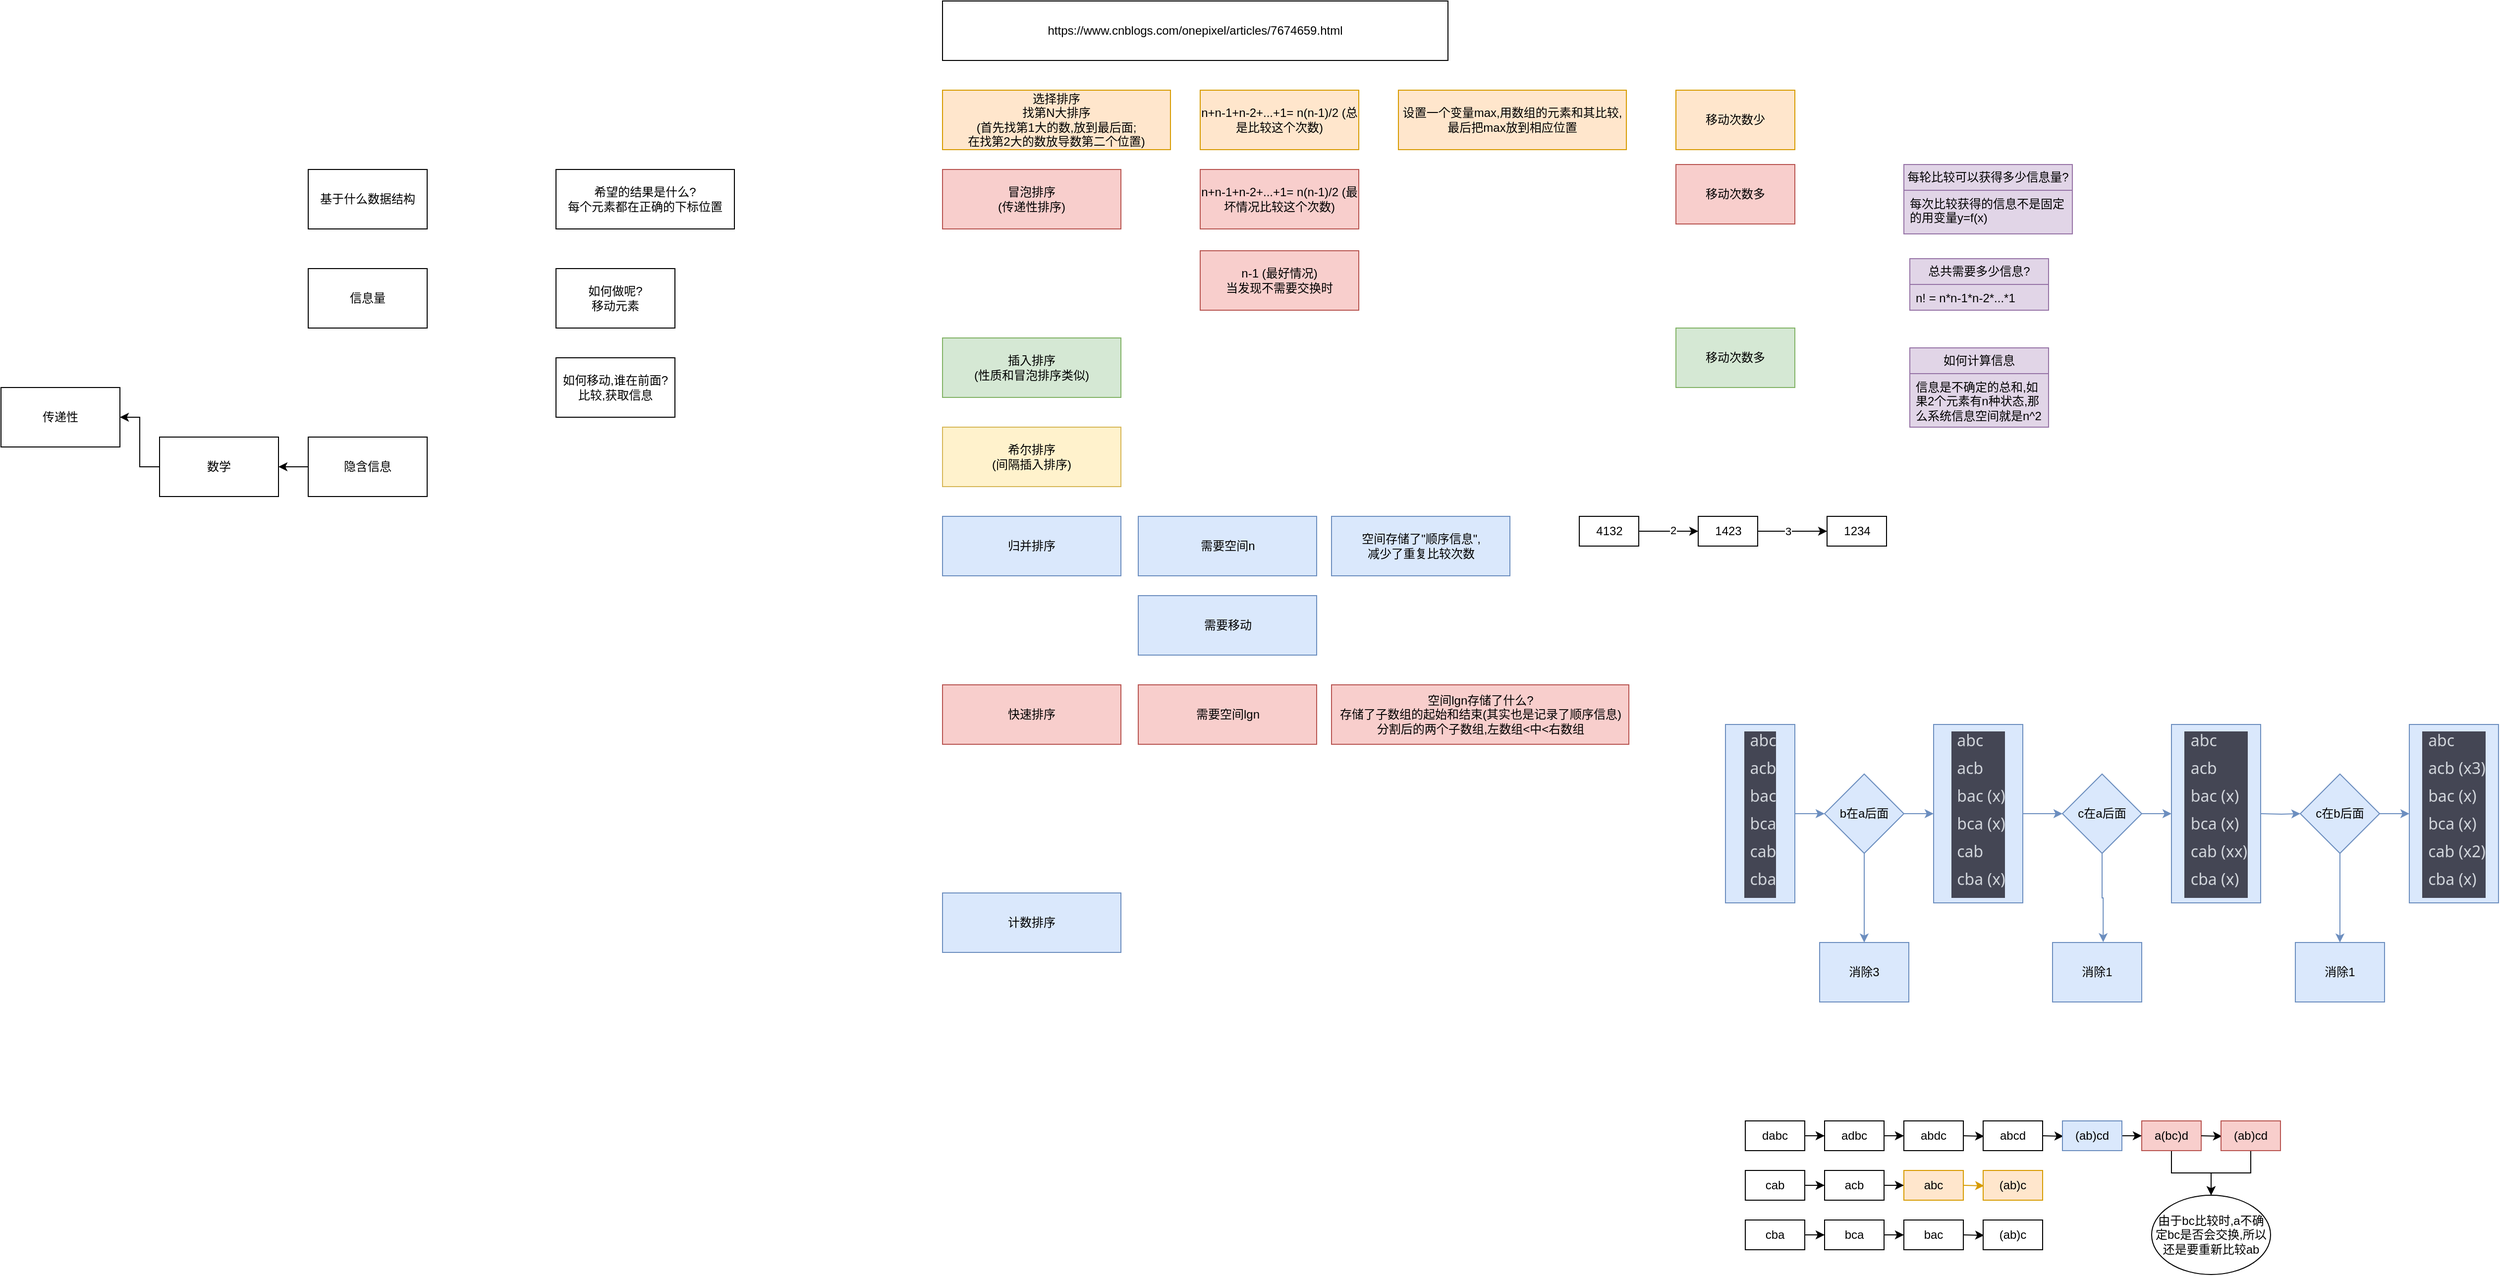 <mxfile version="22.0.4" type="github">
  <diagram name="排序" id="qwAmbdf05ej69Gk2fs9i">
    <mxGraphModel dx="2048" dy="638" grid="1" gridSize="10" guides="1" tooltips="1" connect="1" arrows="1" fold="1" page="1" pageScale="1" pageWidth="827" pageHeight="1169" math="0" shadow="0">
      <root>
        <mxCell id="0" />
        <mxCell id="1" parent="0" />
        <mxCell id="d31ktwEh4UAG3ibFD3rj-1" value="基于什么数据结构" style="rounded=0;whiteSpace=wrap;html=1;" parent="1" vertex="1">
          <mxGeometry x="160" y="190" width="120" height="60" as="geometry" />
        </mxCell>
        <mxCell id="d31ktwEh4UAG3ibFD3rj-2" value="信息量" style="rounded=0;whiteSpace=wrap;html=1;" parent="1" vertex="1">
          <mxGeometry x="160" y="290" width="120" height="60" as="geometry" />
        </mxCell>
        <mxCell id="d31ktwEh4UAG3ibFD3rj-4" value="希望的结果是什么?&lt;br&gt;每个元素都在正确的下标位置" style="rounded=0;whiteSpace=wrap;html=1;" parent="1" vertex="1">
          <mxGeometry x="410" y="190" width="180" height="60" as="geometry" />
        </mxCell>
        <mxCell id="d31ktwEh4UAG3ibFD3rj-5" value="如何做呢?&lt;br&gt;移动元素" style="rounded=0;whiteSpace=wrap;html=1;" parent="1" vertex="1">
          <mxGeometry x="410" y="290" width="120" height="60" as="geometry" />
        </mxCell>
        <mxCell id="d31ktwEh4UAG3ibFD3rj-6" value="如何移动,谁在前面?&lt;br&gt;比较,获取信息" style="rounded=0;whiteSpace=wrap;html=1;" parent="1" vertex="1">
          <mxGeometry x="410" y="380" width="120" height="60" as="geometry" />
        </mxCell>
        <mxCell id="d31ktwEh4UAG3ibFD3rj-12" value="" style="edgeStyle=orthogonalEdgeStyle;rounded=0;orthogonalLoop=1;jettySize=auto;html=1;" parent="1" source="d31ktwEh4UAG3ibFD3rj-7" target="d31ktwEh4UAG3ibFD3rj-8" edge="1">
          <mxGeometry relative="1" as="geometry" />
        </mxCell>
        <mxCell id="d31ktwEh4UAG3ibFD3rj-7" value="隐含信息" style="rounded=0;whiteSpace=wrap;html=1;" parent="1" vertex="1">
          <mxGeometry x="160" y="460" width="120" height="60" as="geometry" />
        </mxCell>
        <mxCell id="d31ktwEh4UAG3ibFD3rj-13" style="edgeStyle=orthogonalEdgeStyle;rounded=0;orthogonalLoop=1;jettySize=auto;html=1;entryX=1;entryY=0.5;entryDx=0;entryDy=0;" parent="1" source="d31ktwEh4UAG3ibFD3rj-8" target="d31ktwEh4UAG3ibFD3rj-9" edge="1">
          <mxGeometry relative="1" as="geometry" />
        </mxCell>
        <mxCell id="d31ktwEh4UAG3ibFD3rj-8" value="数学" style="rounded=0;whiteSpace=wrap;html=1;" parent="1" vertex="1">
          <mxGeometry x="10" y="460" width="120" height="60" as="geometry" />
        </mxCell>
        <mxCell id="d31ktwEh4UAG3ibFD3rj-9" value="传递性" style="rounded=0;whiteSpace=wrap;html=1;" parent="1" vertex="1">
          <mxGeometry x="-150" y="410" width="120" height="60" as="geometry" />
        </mxCell>
        <mxCell id="d31ktwEh4UAG3ibFD3rj-11" value="冒泡排序&lt;br&gt;(传递性排序)" style="rounded=0;whiteSpace=wrap;html=1;fillColor=#f8cecc;strokeColor=#b85450;" parent="1" vertex="1">
          <mxGeometry x="800" y="190" width="180" height="60" as="geometry" />
        </mxCell>
        <mxCell id="d31ktwEh4UAG3ibFD3rj-14" value="选择排序&lt;br&gt;找第N大排序&lt;br&gt;(首先找第1大的数,放到最后面;&lt;br&gt;在找第2大的数放导数第二个位置)" style="rounded=0;whiteSpace=wrap;html=1;fillColor=#ffe6cc;strokeColor=#d79b00;" parent="1" vertex="1">
          <mxGeometry x="800" y="110" width="230" height="60" as="geometry" />
        </mxCell>
        <mxCell id="d31ktwEh4UAG3ibFD3rj-15" value="n+n-1+n-2+...+1= n(n-1)/2 (总是比较这个次数)" style="rounded=0;whiteSpace=wrap;html=1;fillColor=#ffe6cc;strokeColor=#d79b00;" parent="1" vertex="1">
          <mxGeometry x="1060" y="110" width="160" height="60" as="geometry" />
        </mxCell>
        <mxCell id="d31ktwEh4UAG3ibFD3rj-16" value="设置一个变量max,用数组的元素和其比较,最后把max放到相应位置" style="rounded=0;whiteSpace=wrap;html=1;fillColor=#ffe6cc;strokeColor=#d79b00;" parent="1" vertex="1">
          <mxGeometry x="1260" y="110" width="230" height="60" as="geometry" />
        </mxCell>
        <mxCell id="d31ktwEh4UAG3ibFD3rj-17" value="n+n-1+n-2+...+1= n(n-1)/2 (最坏情况比较这个次数)" style="rounded=0;whiteSpace=wrap;html=1;fillColor=#f8cecc;strokeColor=#b85450;" parent="1" vertex="1">
          <mxGeometry x="1060" y="190" width="160" height="60" as="geometry" />
        </mxCell>
        <mxCell id="d31ktwEh4UAG3ibFD3rj-21" value="每轮比较可以获得多少信息量?" style="swimlane;fontStyle=0;childLayout=stackLayout;horizontal=1;startSize=26;fillColor=#e1d5e7;horizontalStack=0;resizeParent=1;resizeParentMax=0;resizeLast=0;collapsible=1;marginBottom=0;whiteSpace=wrap;html=1;strokeColor=#9673a6;" parent="1" vertex="1">
          <mxGeometry x="1770" y="185" width="170" height="70" as="geometry" />
        </mxCell>
        <mxCell id="d31ktwEh4UAG3ibFD3rj-22" value="每次比较获得的信息不是固定的用变量y=f(x)" style="text;strokeColor=#9673a6;fillColor=#e1d5e7;align=left;verticalAlign=top;spacingLeft=4;spacingRight=4;overflow=hidden;rotatable=0;points=[[0,0.5],[1,0.5]];portConstraint=eastwest;whiteSpace=wrap;html=1;" parent="d31ktwEh4UAG3ibFD3rj-21" vertex="1">
          <mxGeometry y="26" width="170" height="44" as="geometry" />
        </mxCell>
        <mxCell id="d31ktwEh4UAG3ibFD3rj-25" value="总共需要多少信息?" style="swimlane;fontStyle=0;childLayout=stackLayout;horizontal=1;startSize=26;fillColor=#e1d5e7;horizontalStack=0;resizeParent=1;resizeParentMax=0;resizeLast=0;collapsible=1;marginBottom=0;whiteSpace=wrap;html=1;strokeColor=#9673a6;" parent="1" vertex="1">
          <mxGeometry x="1776" y="280" width="140" height="52" as="geometry" />
        </mxCell>
        <mxCell id="d31ktwEh4UAG3ibFD3rj-26" value="n! = n*n-1*n-2*...*1" style="text;strokeColor=#9673a6;fillColor=#e1d5e7;align=left;verticalAlign=top;spacingLeft=4;spacingRight=4;overflow=hidden;rotatable=0;points=[[0,0.5],[1,0.5]];portConstraint=eastwest;whiteSpace=wrap;html=1;" parent="d31ktwEh4UAG3ibFD3rj-25" vertex="1">
          <mxGeometry y="26" width="140" height="26" as="geometry" />
        </mxCell>
        <mxCell id="d31ktwEh4UAG3ibFD3rj-27" value="如何计算信息" style="swimlane;fontStyle=0;childLayout=stackLayout;horizontal=1;startSize=26;fillColor=#e1d5e7;horizontalStack=0;resizeParent=1;resizeParentMax=0;resizeLast=0;collapsible=1;marginBottom=0;whiteSpace=wrap;html=1;strokeColor=#9673a6;" parent="1" vertex="1">
          <mxGeometry x="1776" y="370" width="140" height="80" as="geometry" />
        </mxCell>
        <mxCell id="d31ktwEh4UAG3ibFD3rj-28" value="信息是不确定的总和,如果2个元素有n种状态,那么系统信息空间就是n^2" style="text;strokeColor=#9673a6;fillColor=#e1d5e7;align=left;verticalAlign=top;spacingLeft=4;spacingRight=4;overflow=hidden;rotatable=0;points=[[0,0.5],[1,0.5]];portConstraint=eastwest;whiteSpace=wrap;html=1;" parent="d31ktwEh4UAG3ibFD3rj-27" vertex="1">
          <mxGeometry y="26" width="140" height="54" as="geometry" />
        </mxCell>
        <mxCell id="d31ktwEh4UAG3ibFD3rj-32" style="edgeStyle=orthogonalEdgeStyle;rounded=0;orthogonalLoop=1;jettySize=auto;html=1;entryX=0;entryY=0.5;entryDx=0;entryDy=0;fillColor=#dae8fc;strokeColor=#6c8ebf;" parent="1" source="d31ktwEh4UAG3ibFD3rj-29" target="d31ktwEh4UAG3ibFD3rj-31" edge="1">
          <mxGeometry relative="1" as="geometry" />
        </mxCell>
        <mxCell id="d31ktwEh4UAG3ibFD3rj-29" value="&lt;ol style=&quot;border: 0px solid rgb(217, 217, 227); box-sizing: border-box; --tw-border-spacing-x: 0; --tw-border-spacing-y: 0; --tw-translate-x: 0; --tw-translate-y: 0; --tw-rotate: 0; --tw-skew-x: 0; --tw-skew-y: 0; --tw-scale-x: 1; --tw-scale-y: 1; --tw-pan-x: ; --tw-pan-y: ; --tw-pinch-zoom: ; --tw-scroll-snap-strictness: proximity; --tw-gradient-from-position: ; --tw-gradient-via-position: ; --tw-gradient-to-position: ; --tw-ordinal: ; --tw-slashed-zero: ; --tw-numeric-figure: ; --tw-numeric-spacing: ; --tw-numeric-fraction: ; --tw-ring-inset: ; --tw-ring-offset-width: 0px; --tw-ring-offset-color: #fff; --tw-ring-color: rgba(69,89,164,.5); --tw-ring-offset-shadow: 0 0 transparent; --tw-ring-shadow: 0 0 transparent; --tw-shadow: 0 0 transparent; --tw-shadow-colored: 0 0 transparent; --tw-blur: ; --tw-brightness: ; --tw-contrast: ; --tw-grayscale: ; --tw-hue-rotate: ; --tw-invert: ; --tw-saturate: ; --tw-sepia: ; --tw-drop-shadow: ; --tw-backdrop-blur: ; --tw-backdrop-brightness: ; --tw-backdrop-contrast: ; --tw-backdrop-grayscale: ; --tw-backdrop-hue-rotate: ; --tw-backdrop-invert: ; --tw-backdrop-opacity: ; --tw-backdrop-saturate: ; --tw-backdrop-sepia: ; list-style: none; margin: 1.25em 0px; padding: 0px; counter-reset: list-number 0; display: flex; flex-direction: column; color: rgb(209, 213, 219); font-family: Söhne, ui-sans-serif, system-ui, -apple-system, &amp;quot;Segoe UI&amp;quot;, Roboto, Ubuntu, Cantarell, &amp;quot;Noto Sans&amp;quot;, sans-serif, &amp;quot;Helvetica Neue&amp;quot;, Arial, &amp;quot;Apple Color Emoji&amp;quot;, &amp;quot;Segoe UI Emoji&amp;quot;, &amp;quot;Segoe UI Symbol&amp;quot;, &amp;quot;Noto Color Emoji&amp;quot;; font-size: 16px; text-align: start; background-color: rgb(68, 70, 84);&quot;&gt;&lt;li style=&quot;border: 0px solid rgb(217, 217, 227); box-sizing: border-box; --tw-border-spacing-x: 0; --tw-border-spacing-y: 0; --tw-translate-x: 0; --tw-translate-y: 0; --tw-rotate: 0; --tw-skew-x: 0; --tw-skew-y: 0; --tw-scale-x: 1; --tw-scale-y: 1; --tw-pan-x: ; --tw-pan-y: ; --tw-pinch-zoom: ; --tw-scroll-snap-strictness: proximity; --tw-gradient-from-position: ; --tw-gradient-via-position: ; --tw-gradient-to-position: ; --tw-ordinal: ; --tw-slashed-zero: ; --tw-numeric-figure: ; --tw-numeric-spacing: ; --tw-numeric-fraction: ; --tw-ring-inset: ; --tw-ring-offset-width: 0px; --tw-ring-offset-color: #fff; --tw-ring-color: rgba(69,89,164,.5); --tw-ring-offset-shadow: 0 0 transparent; --tw-ring-shadow: 0 0 transparent; --tw-shadow: 0 0 transparent; --tw-shadow-colored: 0 0 transparent; --tw-blur: ; --tw-brightness: ; --tw-contrast: ; --tw-grayscale: ; --tw-hue-rotate: ; --tw-invert: ; --tw-saturate: ; --tw-sepia: ; --tw-drop-shadow: ; --tw-backdrop-blur: ; --tw-backdrop-brightness: ; --tw-backdrop-contrast: ; --tw-backdrop-grayscale: ; --tw-backdrop-hue-rotate: ; --tw-backdrop-invert: ; --tw-backdrop-opacity: ; --tw-backdrop-saturate: ; --tw-backdrop-sepia: ; margin-bottom: 0px; margin-top: 0px; padding-left: 0.375em; counter-increment: list-number 1; display: block; min-height: 28px;&quot;&gt;abc&lt;/li&gt;&lt;li style=&quot;border: 0px solid rgb(217, 217, 227); box-sizing: border-box; --tw-border-spacing-x: 0; --tw-border-spacing-y: 0; --tw-translate-x: 0; --tw-translate-y: 0; --tw-rotate: 0; --tw-skew-x: 0; --tw-skew-y: 0; --tw-scale-x: 1; --tw-scale-y: 1; --tw-pan-x: ; --tw-pan-y: ; --tw-pinch-zoom: ; --tw-scroll-snap-strictness: proximity; --tw-gradient-from-position: ; --tw-gradient-via-position: ; --tw-gradient-to-position: ; --tw-ordinal: ; --tw-slashed-zero: ; --tw-numeric-figure: ; --tw-numeric-spacing: ; --tw-numeric-fraction: ; --tw-ring-inset: ; --tw-ring-offset-width: 0px; --tw-ring-offset-color: #fff; --tw-ring-color: rgba(69,89,164,.5); --tw-ring-offset-shadow: 0 0 transparent; --tw-ring-shadow: 0 0 transparent; --tw-shadow: 0 0 transparent; --tw-shadow-colored: 0 0 transparent; --tw-blur: ; --tw-brightness: ; --tw-contrast: ; --tw-grayscale: ; --tw-hue-rotate: ; --tw-invert: ; --tw-saturate: ; --tw-sepia: ; --tw-drop-shadow: ; --tw-backdrop-blur: ; --tw-backdrop-brightness: ; --tw-backdrop-contrast: ; --tw-backdrop-grayscale: ; --tw-backdrop-hue-rotate: ; --tw-backdrop-invert: ; --tw-backdrop-opacity: ; --tw-backdrop-saturate: ; --tw-backdrop-sepia: ; margin-bottom: 0px; margin-top: 0px; padding-left: 0.375em; counter-increment: list-number 1; display: block; min-height: 28px;&quot;&gt;acb&lt;/li&gt;&lt;li style=&quot;border: 0px solid rgb(217, 217, 227); box-sizing: border-box; --tw-border-spacing-x: 0; --tw-border-spacing-y: 0; --tw-translate-x: 0; --tw-translate-y: 0; --tw-rotate: 0; --tw-skew-x: 0; --tw-skew-y: 0; --tw-scale-x: 1; --tw-scale-y: 1; --tw-pan-x: ; --tw-pan-y: ; --tw-pinch-zoom: ; --tw-scroll-snap-strictness: proximity; --tw-gradient-from-position: ; --tw-gradient-via-position: ; --tw-gradient-to-position: ; --tw-ordinal: ; --tw-slashed-zero: ; --tw-numeric-figure: ; --tw-numeric-spacing: ; --tw-numeric-fraction: ; --tw-ring-inset: ; --tw-ring-offset-width: 0px; --tw-ring-offset-color: #fff; --tw-ring-color: rgba(69,89,164,.5); --tw-ring-offset-shadow: 0 0 transparent; --tw-ring-shadow: 0 0 transparent; --tw-shadow: 0 0 transparent; --tw-shadow-colored: 0 0 transparent; --tw-blur: ; --tw-brightness: ; --tw-contrast: ; --tw-grayscale: ; --tw-hue-rotate: ; --tw-invert: ; --tw-saturate: ; --tw-sepia: ; --tw-drop-shadow: ; --tw-backdrop-blur: ; --tw-backdrop-brightness: ; --tw-backdrop-contrast: ; --tw-backdrop-grayscale: ; --tw-backdrop-hue-rotate: ; --tw-backdrop-invert: ; --tw-backdrop-opacity: ; --tw-backdrop-saturate: ; --tw-backdrop-sepia: ; margin-bottom: 0px; margin-top: 0px; padding-left: 0.375em; counter-increment: list-number 1; display: block; min-height: 28px;&quot;&gt;bac&lt;/li&gt;&lt;li style=&quot;border: 0px solid rgb(217, 217, 227); box-sizing: border-box; --tw-border-spacing-x: 0; --tw-border-spacing-y: 0; --tw-translate-x: 0; --tw-translate-y: 0; --tw-rotate: 0; --tw-skew-x: 0; --tw-skew-y: 0; --tw-scale-x: 1; --tw-scale-y: 1; --tw-pan-x: ; --tw-pan-y: ; --tw-pinch-zoom: ; --tw-scroll-snap-strictness: proximity; --tw-gradient-from-position: ; --tw-gradient-via-position: ; --tw-gradient-to-position: ; --tw-ordinal: ; --tw-slashed-zero: ; --tw-numeric-figure: ; --tw-numeric-spacing: ; --tw-numeric-fraction: ; --tw-ring-inset: ; --tw-ring-offset-width: 0px; --tw-ring-offset-color: #fff; --tw-ring-color: rgba(69,89,164,.5); --tw-ring-offset-shadow: 0 0 transparent; --tw-ring-shadow: 0 0 transparent; --tw-shadow: 0 0 transparent; --tw-shadow-colored: 0 0 transparent; --tw-blur: ; --tw-brightness: ; --tw-contrast: ; --tw-grayscale: ; --tw-hue-rotate: ; --tw-invert: ; --tw-saturate: ; --tw-sepia: ; --tw-drop-shadow: ; --tw-backdrop-blur: ; --tw-backdrop-brightness: ; --tw-backdrop-contrast: ; --tw-backdrop-grayscale: ; --tw-backdrop-hue-rotate: ; --tw-backdrop-invert: ; --tw-backdrop-opacity: ; --tw-backdrop-saturate: ; --tw-backdrop-sepia: ; margin-bottom: 0px; margin-top: 0px; padding-left: 0.375em; counter-increment: list-number 1; display: block; min-height: 28px;&quot;&gt;bca&lt;/li&gt;&lt;li style=&quot;border: 0px solid rgb(217, 217, 227); box-sizing: border-box; --tw-border-spacing-x: 0; --tw-border-spacing-y: 0; --tw-translate-x: 0; --tw-translate-y: 0; --tw-rotate: 0; --tw-skew-x: 0; --tw-skew-y: 0; --tw-scale-x: 1; --tw-scale-y: 1; --tw-pan-x: ; --tw-pan-y: ; --tw-pinch-zoom: ; --tw-scroll-snap-strictness: proximity; --tw-gradient-from-position: ; --tw-gradient-via-position: ; --tw-gradient-to-position: ; --tw-ordinal: ; --tw-slashed-zero: ; --tw-numeric-figure: ; --tw-numeric-spacing: ; --tw-numeric-fraction: ; --tw-ring-inset: ; --tw-ring-offset-width: 0px; --tw-ring-offset-color: #fff; --tw-ring-color: rgba(69,89,164,.5); --tw-ring-offset-shadow: 0 0 transparent; --tw-ring-shadow: 0 0 transparent; --tw-shadow: 0 0 transparent; --tw-shadow-colored: 0 0 transparent; --tw-blur: ; --tw-brightness: ; --tw-contrast: ; --tw-grayscale: ; --tw-hue-rotate: ; --tw-invert: ; --tw-saturate: ; --tw-sepia: ; --tw-drop-shadow: ; --tw-backdrop-blur: ; --tw-backdrop-brightness: ; --tw-backdrop-contrast: ; --tw-backdrop-grayscale: ; --tw-backdrop-hue-rotate: ; --tw-backdrop-invert: ; --tw-backdrop-opacity: ; --tw-backdrop-saturate: ; --tw-backdrop-sepia: ; margin-bottom: 0px; margin-top: 0px; padding-left: 0.375em; counter-increment: list-number 1; display: block; min-height: 28px;&quot;&gt;cab&lt;/li&gt;&lt;li style=&quot;border: 0px solid rgb(217, 217, 227); box-sizing: border-box; --tw-border-spacing-x: 0; --tw-border-spacing-y: 0; --tw-translate-x: 0; --tw-translate-y: 0; --tw-rotate: 0; --tw-skew-x: 0; --tw-skew-y: 0; --tw-scale-x: 1; --tw-scale-y: 1; --tw-pan-x: ; --tw-pan-y: ; --tw-pinch-zoom: ; --tw-scroll-snap-strictness: proximity; --tw-gradient-from-position: ; --tw-gradient-via-position: ; --tw-gradient-to-position: ; --tw-ordinal: ; --tw-slashed-zero: ; --tw-numeric-figure: ; --tw-numeric-spacing: ; --tw-numeric-fraction: ; --tw-ring-inset: ; --tw-ring-offset-width: 0px; --tw-ring-offset-color: #fff; --tw-ring-color: rgba(69,89,164,.5); --tw-ring-offset-shadow: 0 0 transparent; --tw-ring-shadow: 0 0 transparent; --tw-shadow: 0 0 transparent; --tw-shadow-colored: 0 0 transparent; --tw-blur: ; --tw-brightness: ; --tw-contrast: ; --tw-grayscale: ; --tw-hue-rotate: ; --tw-invert: ; --tw-saturate: ; --tw-sepia: ; --tw-drop-shadow: ; --tw-backdrop-blur: ; --tw-backdrop-brightness: ; --tw-backdrop-contrast: ; --tw-backdrop-grayscale: ; --tw-backdrop-hue-rotate: ; --tw-backdrop-invert: ; --tw-backdrop-opacity: ; --tw-backdrop-saturate: ; --tw-backdrop-sepia: ; margin-bottom: 0px; margin-top: 0px; padding-left: 0.375em; counter-increment: list-number 1; display: block; min-height: 28px;&quot;&gt;cba&lt;/li&gt;&lt;/ol&gt;" style="rounded=0;whiteSpace=wrap;html=1;fillColor=#dae8fc;strokeColor=#6c8ebf;" parent="1" vertex="1">
          <mxGeometry x="1590" y="750" width="70" height="180" as="geometry" />
        </mxCell>
        <mxCell id="d31ktwEh4UAG3ibFD3rj-38" style="edgeStyle=orthogonalEdgeStyle;rounded=0;orthogonalLoop=1;jettySize=auto;html=1;exitX=1;exitY=0.5;exitDx=0;exitDy=0;entryX=0;entryY=0.5;entryDx=0;entryDy=0;fillColor=#dae8fc;strokeColor=#6c8ebf;" parent="1" source="d31ktwEh4UAG3ibFD3rj-30" target="d31ktwEh4UAG3ibFD3rj-37" edge="1">
          <mxGeometry relative="1" as="geometry" />
        </mxCell>
        <mxCell id="d31ktwEh4UAG3ibFD3rj-30" value="&lt;ol style=&quot;border: 0px solid rgb(217, 217, 227); box-sizing: border-box; --tw-border-spacing-x: 0; --tw-border-spacing-y: 0; --tw-translate-x: 0; --tw-translate-y: 0; --tw-rotate: 0; --tw-skew-x: 0; --tw-skew-y: 0; --tw-scale-x: 1; --tw-scale-y: 1; --tw-pan-x: ; --tw-pan-y: ; --tw-pinch-zoom: ; --tw-scroll-snap-strictness: proximity; --tw-gradient-from-position: ; --tw-gradient-via-position: ; --tw-gradient-to-position: ; --tw-ordinal: ; --tw-slashed-zero: ; --tw-numeric-figure: ; --tw-numeric-spacing: ; --tw-numeric-fraction: ; --tw-ring-inset: ; --tw-ring-offset-width: 0px; --tw-ring-offset-color: #fff; --tw-ring-color: rgba(69,89,164,.5); --tw-ring-offset-shadow: 0 0 transparent; --tw-ring-shadow: 0 0 transparent; --tw-shadow: 0 0 transparent; --tw-shadow-colored: 0 0 transparent; --tw-blur: ; --tw-brightness: ; --tw-contrast: ; --tw-grayscale: ; --tw-hue-rotate: ; --tw-invert: ; --tw-saturate: ; --tw-sepia: ; --tw-drop-shadow: ; --tw-backdrop-blur: ; --tw-backdrop-brightness: ; --tw-backdrop-contrast: ; --tw-backdrop-grayscale: ; --tw-backdrop-hue-rotate: ; --tw-backdrop-invert: ; --tw-backdrop-opacity: ; --tw-backdrop-saturate: ; --tw-backdrop-sepia: ; list-style: none; margin: 1.25em 0px; padding: 0px; counter-reset: list-number 0; display: flex; flex-direction: column; color: rgb(209, 213, 219); font-family: Söhne, ui-sans-serif, system-ui, -apple-system, &amp;quot;Segoe UI&amp;quot;, Roboto, Ubuntu, Cantarell, &amp;quot;Noto Sans&amp;quot;, sans-serif, &amp;quot;Helvetica Neue&amp;quot;, Arial, &amp;quot;Apple Color Emoji&amp;quot;, &amp;quot;Segoe UI Emoji&amp;quot;, &amp;quot;Segoe UI Symbol&amp;quot;, &amp;quot;Noto Color Emoji&amp;quot;; font-size: 16px; text-align: start; background-color: rgb(68, 70, 84);&quot;&gt;&lt;li style=&quot;border: 0px solid rgb(217, 217, 227); box-sizing: border-box; --tw-border-spacing-x: 0; --tw-border-spacing-y: 0; --tw-translate-x: 0; --tw-translate-y: 0; --tw-rotate: 0; --tw-skew-x: 0; --tw-skew-y: 0; --tw-scale-x: 1; --tw-scale-y: 1; --tw-pan-x: ; --tw-pan-y: ; --tw-pinch-zoom: ; --tw-scroll-snap-strictness: proximity; --tw-gradient-from-position: ; --tw-gradient-via-position: ; --tw-gradient-to-position: ; --tw-ordinal: ; --tw-slashed-zero: ; --tw-numeric-figure: ; --tw-numeric-spacing: ; --tw-numeric-fraction: ; --tw-ring-inset: ; --tw-ring-offset-width: 0px; --tw-ring-offset-color: #fff; --tw-ring-color: rgba(69,89,164,.5); --tw-ring-offset-shadow: 0 0 transparent; --tw-ring-shadow: 0 0 transparent; --tw-shadow: 0 0 transparent; --tw-shadow-colored: 0 0 transparent; --tw-blur: ; --tw-brightness: ; --tw-contrast: ; --tw-grayscale: ; --tw-hue-rotate: ; --tw-invert: ; --tw-saturate: ; --tw-sepia: ; --tw-drop-shadow: ; --tw-backdrop-blur: ; --tw-backdrop-brightness: ; --tw-backdrop-contrast: ; --tw-backdrop-grayscale: ; --tw-backdrop-hue-rotate: ; --tw-backdrop-invert: ; --tw-backdrop-opacity: ; --tw-backdrop-saturate: ; --tw-backdrop-sepia: ; margin-bottom: 0px; margin-top: 0px; padding-left: 0.375em; counter-increment: list-number 1; display: block; min-height: 28px;&quot;&gt;abc&lt;/li&gt;&lt;li style=&quot;border: 0px solid rgb(217, 217, 227); box-sizing: border-box; --tw-border-spacing-x: 0; --tw-border-spacing-y: 0; --tw-translate-x: 0; --tw-translate-y: 0; --tw-rotate: 0; --tw-skew-x: 0; --tw-skew-y: 0; --tw-scale-x: 1; --tw-scale-y: 1; --tw-pan-x: ; --tw-pan-y: ; --tw-pinch-zoom: ; --tw-scroll-snap-strictness: proximity; --tw-gradient-from-position: ; --tw-gradient-via-position: ; --tw-gradient-to-position: ; --tw-ordinal: ; --tw-slashed-zero: ; --tw-numeric-figure: ; --tw-numeric-spacing: ; --tw-numeric-fraction: ; --tw-ring-inset: ; --tw-ring-offset-width: 0px; --tw-ring-offset-color: #fff; --tw-ring-color: rgba(69,89,164,.5); --tw-ring-offset-shadow: 0 0 transparent; --tw-ring-shadow: 0 0 transparent; --tw-shadow: 0 0 transparent; --tw-shadow-colored: 0 0 transparent; --tw-blur: ; --tw-brightness: ; --tw-contrast: ; --tw-grayscale: ; --tw-hue-rotate: ; --tw-invert: ; --tw-saturate: ; --tw-sepia: ; --tw-drop-shadow: ; --tw-backdrop-blur: ; --tw-backdrop-brightness: ; --tw-backdrop-contrast: ; --tw-backdrop-grayscale: ; --tw-backdrop-hue-rotate: ; --tw-backdrop-invert: ; --tw-backdrop-opacity: ; --tw-backdrop-saturate: ; --tw-backdrop-sepia: ; margin-bottom: 0px; margin-top: 0px; padding-left: 0.375em; counter-increment: list-number 1; display: block; min-height: 28px;&quot;&gt;acb&lt;/li&gt;&lt;li style=&quot;border: 0px solid rgb(217, 217, 227); box-sizing: border-box; --tw-border-spacing-x: 0; --tw-border-spacing-y: 0; --tw-translate-x: 0; --tw-translate-y: 0; --tw-rotate: 0; --tw-skew-x: 0; --tw-skew-y: 0; --tw-scale-x: 1; --tw-scale-y: 1; --tw-pan-x: ; --tw-pan-y: ; --tw-pinch-zoom: ; --tw-scroll-snap-strictness: proximity; --tw-gradient-from-position: ; --tw-gradient-via-position: ; --tw-gradient-to-position: ; --tw-ordinal: ; --tw-slashed-zero: ; --tw-numeric-figure: ; --tw-numeric-spacing: ; --tw-numeric-fraction: ; --tw-ring-inset: ; --tw-ring-offset-width: 0px; --tw-ring-offset-color: #fff; --tw-ring-color: rgba(69,89,164,.5); --tw-ring-offset-shadow: 0 0 transparent; --tw-ring-shadow: 0 0 transparent; --tw-shadow: 0 0 transparent; --tw-shadow-colored: 0 0 transparent; --tw-blur: ; --tw-brightness: ; --tw-contrast: ; --tw-grayscale: ; --tw-hue-rotate: ; --tw-invert: ; --tw-saturate: ; --tw-sepia: ; --tw-drop-shadow: ; --tw-backdrop-blur: ; --tw-backdrop-brightness: ; --tw-backdrop-contrast: ; --tw-backdrop-grayscale: ; --tw-backdrop-hue-rotate: ; --tw-backdrop-invert: ; --tw-backdrop-opacity: ; --tw-backdrop-saturate: ; --tw-backdrop-sepia: ; margin-bottom: 0px; margin-top: 0px; padding-left: 0.375em; counter-increment: list-number 1; display: block; min-height: 28px;&quot;&gt;bac (x)&lt;/li&gt;&lt;li style=&quot;border: 0px solid rgb(217, 217, 227); box-sizing: border-box; --tw-border-spacing-x: 0; --tw-border-spacing-y: 0; --tw-translate-x: 0; --tw-translate-y: 0; --tw-rotate: 0; --tw-skew-x: 0; --tw-skew-y: 0; --tw-scale-x: 1; --tw-scale-y: 1; --tw-pan-x: ; --tw-pan-y: ; --tw-pinch-zoom: ; --tw-scroll-snap-strictness: proximity; --tw-gradient-from-position: ; --tw-gradient-via-position: ; --tw-gradient-to-position: ; --tw-ordinal: ; --tw-slashed-zero: ; --tw-numeric-figure: ; --tw-numeric-spacing: ; --tw-numeric-fraction: ; --tw-ring-inset: ; --tw-ring-offset-width: 0px; --tw-ring-offset-color: #fff; --tw-ring-color: rgba(69,89,164,.5); --tw-ring-offset-shadow: 0 0 transparent; --tw-ring-shadow: 0 0 transparent; --tw-shadow: 0 0 transparent; --tw-shadow-colored: 0 0 transparent; --tw-blur: ; --tw-brightness: ; --tw-contrast: ; --tw-grayscale: ; --tw-hue-rotate: ; --tw-invert: ; --tw-saturate: ; --tw-sepia: ; --tw-drop-shadow: ; --tw-backdrop-blur: ; --tw-backdrop-brightness: ; --tw-backdrop-contrast: ; --tw-backdrop-grayscale: ; --tw-backdrop-hue-rotate: ; --tw-backdrop-invert: ; --tw-backdrop-opacity: ; --tw-backdrop-saturate: ; --tw-backdrop-sepia: ; margin-bottom: 0px; margin-top: 0px; padding-left: 0.375em; counter-increment: list-number 1; display: block; min-height: 28px;&quot;&gt;bca (x)&lt;/li&gt;&lt;li style=&quot;border: 0px solid rgb(217, 217, 227); box-sizing: border-box; --tw-border-spacing-x: 0; --tw-border-spacing-y: 0; --tw-translate-x: 0; --tw-translate-y: 0; --tw-rotate: 0; --tw-skew-x: 0; --tw-skew-y: 0; --tw-scale-x: 1; --tw-scale-y: 1; --tw-pan-x: ; --tw-pan-y: ; --tw-pinch-zoom: ; --tw-scroll-snap-strictness: proximity; --tw-gradient-from-position: ; --tw-gradient-via-position: ; --tw-gradient-to-position: ; --tw-ordinal: ; --tw-slashed-zero: ; --tw-numeric-figure: ; --tw-numeric-spacing: ; --tw-numeric-fraction: ; --tw-ring-inset: ; --tw-ring-offset-width: 0px; --tw-ring-offset-color: #fff; --tw-ring-color: rgba(69,89,164,.5); --tw-ring-offset-shadow: 0 0 transparent; --tw-ring-shadow: 0 0 transparent; --tw-shadow: 0 0 transparent; --tw-shadow-colored: 0 0 transparent; --tw-blur: ; --tw-brightness: ; --tw-contrast: ; --tw-grayscale: ; --tw-hue-rotate: ; --tw-invert: ; --tw-saturate: ; --tw-sepia: ; --tw-drop-shadow: ; --tw-backdrop-blur: ; --tw-backdrop-brightness: ; --tw-backdrop-contrast: ; --tw-backdrop-grayscale: ; --tw-backdrop-hue-rotate: ; --tw-backdrop-invert: ; --tw-backdrop-opacity: ; --tw-backdrop-saturate: ; --tw-backdrop-sepia: ; margin-bottom: 0px; margin-top: 0px; padding-left: 0.375em; counter-increment: list-number 1; display: block; min-height: 28px;&quot;&gt;cab&lt;/li&gt;&lt;li style=&quot;border: 0px solid rgb(217, 217, 227); box-sizing: border-box; --tw-border-spacing-x: 0; --tw-border-spacing-y: 0; --tw-translate-x: 0; --tw-translate-y: 0; --tw-rotate: 0; --tw-skew-x: 0; --tw-skew-y: 0; --tw-scale-x: 1; --tw-scale-y: 1; --tw-pan-x: ; --tw-pan-y: ; --tw-pinch-zoom: ; --tw-scroll-snap-strictness: proximity; --tw-gradient-from-position: ; --tw-gradient-via-position: ; --tw-gradient-to-position: ; --tw-ordinal: ; --tw-slashed-zero: ; --tw-numeric-figure: ; --tw-numeric-spacing: ; --tw-numeric-fraction: ; --tw-ring-inset: ; --tw-ring-offset-width: 0px; --tw-ring-offset-color: #fff; --tw-ring-color: rgba(69,89,164,.5); --tw-ring-offset-shadow: 0 0 transparent; --tw-ring-shadow: 0 0 transparent; --tw-shadow: 0 0 transparent; --tw-shadow-colored: 0 0 transparent; --tw-blur: ; --tw-brightness: ; --tw-contrast: ; --tw-grayscale: ; --tw-hue-rotate: ; --tw-invert: ; --tw-saturate: ; --tw-sepia: ; --tw-drop-shadow: ; --tw-backdrop-blur: ; --tw-backdrop-brightness: ; --tw-backdrop-contrast: ; --tw-backdrop-grayscale: ; --tw-backdrop-hue-rotate: ; --tw-backdrop-invert: ; --tw-backdrop-opacity: ; --tw-backdrop-saturate: ; --tw-backdrop-sepia: ; margin-bottom: 0px; margin-top: 0px; padding-left: 0.375em; counter-increment: list-number 1; display: block; min-height: 28px;&quot;&gt;cba (x)&lt;/li&gt;&lt;/ol&gt;" style="rounded=0;whiteSpace=wrap;html=1;fillColor=#dae8fc;strokeColor=#6c8ebf;" parent="1" vertex="1">
          <mxGeometry x="1800" y="750" width="90" height="180" as="geometry" />
        </mxCell>
        <mxCell id="d31ktwEh4UAG3ibFD3rj-33" style="edgeStyle=orthogonalEdgeStyle;rounded=0;orthogonalLoop=1;jettySize=auto;html=1;exitX=1;exitY=0.5;exitDx=0;exitDy=0;fillColor=#dae8fc;strokeColor=#6c8ebf;" parent="1" source="d31ktwEh4UAG3ibFD3rj-31" target="d31ktwEh4UAG3ibFD3rj-30" edge="1">
          <mxGeometry relative="1" as="geometry" />
        </mxCell>
        <mxCell id="d31ktwEh4UAG3ibFD3rj-44" style="edgeStyle=orthogonalEdgeStyle;rounded=0;orthogonalLoop=1;jettySize=auto;html=1;entryX=0.5;entryY=0;entryDx=0;entryDy=0;fillColor=#dae8fc;strokeColor=#6c8ebf;" parent="1" source="d31ktwEh4UAG3ibFD3rj-31" target="d31ktwEh4UAG3ibFD3rj-43" edge="1">
          <mxGeometry relative="1" as="geometry" />
        </mxCell>
        <mxCell id="d31ktwEh4UAG3ibFD3rj-31" value="b在a后面" style="rhombus;whiteSpace=wrap;html=1;fillColor=#dae8fc;strokeColor=#6c8ebf;" parent="1" vertex="1">
          <mxGeometry x="1690" y="800" width="80" height="80" as="geometry" />
        </mxCell>
        <mxCell id="d31ktwEh4UAG3ibFD3rj-35" value="&lt;ol style=&quot;border: 0px solid rgb(217, 217, 227); box-sizing: border-box; --tw-border-spacing-x: 0; --tw-border-spacing-y: 0; --tw-translate-x: 0; --tw-translate-y: 0; --tw-rotate: 0; --tw-skew-x: 0; --tw-skew-y: 0; --tw-scale-x: 1; --tw-scale-y: 1; --tw-pan-x: ; --tw-pan-y: ; --tw-pinch-zoom: ; --tw-scroll-snap-strictness: proximity; --tw-gradient-from-position: ; --tw-gradient-via-position: ; --tw-gradient-to-position: ; --tw-ordinal: ; --tw-slashed-zero: ; --tw-numeric-figure: ; --tw-numeric-spacing: ; --tw-numeric-fraction: ; --tw-ring-inset: ; --tw-ring-offset-width: 0px; --tw-ring-offset-color: #fff; --tw-ring-color: rgba(69,89,164,.5); --tw-ring-offset-shadow: 0 0 transparent; --tw-ring-shadow: 0 0 transparent; --tw-shadow: 0 0 transparent; --tw-shadow-colored: 0 0 transparent; --tw-blur: ; --tw-brightness: ; --tw-contrast: ; --tw-grayscale: ; --tw-hue-rotate: ; --tw-invert: ; --tw-saturate: ; --tw-sepia: ; --tw-drop-shadow: ; --tw-backdrop-blur: ; --tw-backdrop-brightness: ; --tw-backdrop-contrast: ; --tw-backdrop-grayscale: ; --tw-backdrop-hue-rotate: ; --tw-backdrop-invert: ; --tw-backdrop-opacity: ; --tw-backdrop-saturate: ; --tw-backdrop-sepia: ; list-style: none; margin: 1.25em 0px; padding: 0px; counter-reset: list-number 0; display: flex; flex-direction: column; color: rgb(209, 213, 219); font-family: Söhne, ui-sans-serif, system-ui, -apple-system, &amp;quot;Segoe UI&amp;quot;, Roboto, Ubuntu, Cantarell, &amp;quot;Noto Sans&amp;quot;, sans-serif, &amp;quot;Helvetica Neue&amp;quot;, Arial, &amp;quot;Apple Color Emoji&amp;quot;, &amp;quot;Segoe UI Emoji&amp;quot;, &amp;quot;Segoe UI Symbol&amp;quot;, &amp;quot;Noto Color Emoji&amp;quot;; font-size: 16px; text-align: start; background-color: rgb(68, 70, 84);&quot;&gt;&lt;li style=&quot;border: 0px solid rgb(217, 217, 227); box-sizing: border-box; --tw-border-spacing-x: 0; --tw-border-spacing-y: 0; --tw-translate-x: 0; --tw-translate-y: 0; --tw-rotate: 0; --tw-skew-x: 0; --tw-skew-y: 0; --tw-scale-x: 1; --tw-scale-y: 1; --tw-pan-x: ; --tw-pan-y: ; --tw-pinch-zoom: ; --tw-scroll-snap-strictness: proximity; --tw-gradient-from-position: ; --tw-gradient-via-position: ; --tw-gradient-to-position: ; --tw-ordinal: ; --tw-slashed-zero: ; --tw-numeric-figure: ; --tw-numeric-spacing: ; --tw-numeric-fraction: ; --tw-ring-inset: ; --tw-ring-offset-width: 0px; --tw-ring-offset-color: #fff; --tw-ring-color: rgba(69,89,164,.5); --tw-ring-offset-shadow: 0 0 transparent; --tw-ring-shadow: 0 0 transparent; --tw-shadow: 0 0 transparent; --tw-shadow-colored: 0 0 transparent; --tw-blur: ; --tw-brightness: ; --tw-contrast: ; --tw-grayscale: ; --tw-hue-rotate: ; --tw-invert: ; --tw-saturate: ; --tw-sepia: ; --tw-drop-shadow: ; --tw-backdrop-blur: ; --tw-backdrop-brightness: ; --tw-backdrop-contrast: ; --tw-backdrop-grayscale: ; --tw-backdrop-hue-rotate: ; --tw-backdrop-invert: ; --tw-backdrop-opacity: ; --tw-backdrop-saturate: ; --tw-backdrop-sepia: ; margin-bottom: 0px; margin-top: 0px; padding-left: 0.375em; counter-increment: list-number 1; display: block; min-height: 28px;&quot;&gt;abc&lt;/li&gt;&lt;li style=&quot;border: 0px solid rgb(217, 217, 227); box-sizing: border-box; --tw-border-spacing-x: 0; --tw-border-spacing-y: 0; --tw-translate-x: 0; --tw-translate-y: 0; --tw-rotate: 0; --tw-skew-x: 0; --tw-skew-y: 0; --tw-scale-x: 1; --tw-scale-y: 1; --tw-pan-x: ; --tw-pan-y: ; --tw-pinch-zoom: ; --tw-scroll-snap-strictness: proximity; --tw-gradient-from-position: ; --tw-gradient-via-position: ; --tw-gradient-to-position: ; --tw-ordinal: ; --tw-slashed-zero: ; --tw-numeric-figure: ; --tw-numeric-spacing: ; --tw-numeric-fraction: ; --tw-ring-inset: ; --tw-ring-offset-width: 0px; --tw-ring-offset-color: #fff; --tw-ring-color: rgba(69,89,164,.5); --tw-ring-offset-shadow: 0 0 transparent; --tw-ring-shadow: 0 0 transparent; --tw-shadow: 0 0 transparent; --tw-shadow-colored: 0 0 transparent; --tw-blur: ; --tw-brightness: ; --tw-contrast: ; --tw-grayscale: ; --tw-hue-rotate: ; --tw-invert: ; --tw-saturate: ; --tw-sepia: ; --tw-drop-shadow: ; --tw-backdrop-blur: ; --tw-backdrop-brightness: ; --tw-backdrop-contrast: ; --tw-backdrop-grayscale: ; --tw-backdrop-hue-rotate: ; --tw-backdrop-invert: ; --tw-backdrop-opacity: ; --tw-backdrop-saturate: ; --tw-backdrop-sepia: ; margin-bottom: 0px; margin-top: 0px; padding-left: 0.375em; counter-increment: list-number 1; display: block; min-height: 28px;&quot;&gt;acb&lt;/li&gt;&lt;li style=&quot;border: 0px solid rgb(217, 217, 227); box-sizing: border-box; --tw-border-spacing-x: 0; --tw-border-spacing-y: 0; --tw-translate-x: 0; --tw-translate-y: 0; --tw-rotate: 0; --tw-skew-x: 0; --tw-skew-y: 0; --tw-scale-x: 1; --tw-scale-y: 1; --tw-pan-x: ; --tw-pan-y: ; --tw-pinch-zoom: ; --tw-scroll-snap-strictness: proximity; --tw-gradient-from-position: ; --tw-gradient-via-position: ; --tw-gradient-to-position: ; --tw-ordinal: ; --tw-slashed-zero: ; --tw-numeric-figure: ; --tw-numeric-spacing: ; --tw-numeric-fraction: ; --tw-ring-inset: ; --tw-ring-offset-width: 0px; --tw-ring-offset-color: #fff; --tw-ring-color: rgba(69,89,164,.5); --tw-ring-offset-shadow: 0 0 transparent; --tw-ring-shadow: 0 0 transparent; --tw-shadow: 0 0 transparent; --tw-shadow-colored: 0 0 transparent; --tw-blur: ; --tw-brightness: ; --tw-contrast: ; --tw-grayscale: ; --tw-hue-rotate: ; --tw-invert: ; --tw-saturate: ; --tw-sepia: ; --tw-drop-shadow: ; --tw-backdrop-blur: ; --tw-backdrop-brightness: ; --tw-backdrop-contrast: ; --tw-backdrop-grayscale: ; --tw-backdrop-hue-rotate: ; --tw-backdrop-invert: ; --tw-backdrop-opacity: ; --tw-backdrop-saturate: ; --tw-backdrop-sepia: ; margin-bottom: 0px; margin-top: 0px; padding-left: 0.375em; counter-increment: list-number 1; display: block; min-height: 28px;&quot;&gt;bac (x)&lt;/li&gt;&lt;li style=&quot;border: 0px solid rgb(217, 217, 227); box-sizing: border-box; --tw-border-spacing-x: 0; --tw-border-spacing-y: 0; --tw-translate-x: 0; --tw-translate-y: 0; --tw-rotate: 0; --tw-skew-x: 0; --tw-skew-y: 0; --tw-scale-x: 1; --tw-scale-y: 1; --tw-pan-x: ; --tw-pan-y: ; --tw-pinch-zoom: ; --tw-scroll-snap-strictness: proximity; --tw-gradient-from-position: ; --tw-gradient-via-position: ; --tw-gradient-to-position: ; --tw-ordinal: ; --tw-slashed-zero: ; --tw-numeric-figure: ; --tw-numeric-spacing: ; --tw-numeric-fraction: ; --tw-ring-inset: ; --tw-ring-offset-width: 0px; --tw-ring-offset-color: #fff; --tw-ring-color: rgba(69,89,164,.5); --tw-ring-offset-shadow: 0 0 transparent; --tw-ring-shadow: 0 0 transparent; --tw-shadow: 0 0 transparent; --tw-shadow-colored: 0 0 transparent; --tw-blur: ; --tw-brightness: ; --tw-contrast: ; --tw-grayscale: ; --tw-hue-rotate: ; --tw-invert: ; --tw-saturate: ; --tw-sepia: ; --tw-drop-shadow: ; --tw-backdrop-blur: ; --tw-backdrop-brightness: ; --tw-backdrop-contrast: ; --tw-backdrop-grayscale: ; --tw-backdrop-hue-rotate: ; --tw-backdrop-invert: ; --tw-backdrop-opacity: ; --tw-backdrop-saturate: ; --tw-backdrop-sepia: ; margin-bottom: 0px; margin-top: 0px; padding-left: 0.375em; counter-increment: list-number 1; display: block; min-height: 28px;&quot;&gt;bca (x)&lt;/li&gt;&lt;li style=&quot;border: 0px solid rgb(217, 217, 227); box-sizing: border-box; --tw-border-spacing-x: 0; --tw-border-spacing-y: 0; --tw-translate-x: 0; --tw-translate-y: 0; --tw-rotate: 0; --tw-skew-x: 0; --tw-skew-y: 0; --tw-scale-x: 1; --tw-scale-y: 1; --tw-pan-x: ; --tw-pan-y: ; --tw-pinch-zoom: ; --tw-scroll-snap-strictness: proximity; --tw-gradient-from-position: ; --tw-gradient-via-position: ; --tw-gradient-to-position: ; --tw-ordinal: ; --tw-slashed-zero: ; --tw-numeric-figure: ; --tw-numeric-spacing: ; --tw-numeric-fraction: ; --tw-ring-inset: ; --tw-ring-offset-width: 0px; --tw-ring-offset-color: #fff; --tw-ring-color: rgba(69,89,164,.5); --tw-ring-offset-shadow: 0 0 transparent; --tw-ring-shadow: 0 0 transparent; --tw-shadow: 0 0 transparent; --tw-shadow-colored: 0 0 transparent; --tw-blur: ; --tw-brightness: ; --tw-contrast: ; --tw-grayscale: ; --tw-hue-rotate: ; --tw-invert: ; --tw-saturate: ; --tw-sepia: ; --tw-drop-shadow: ; --tw-backdrop-blur: ; --tw-backdrop-brightness: ; --tw-backdrop-contrast: ; --tw-backdrop-grayscale: ; --tw-backdrop-hue-rotate: ; --tw-backdrop-invert: ; --tw-backdrop-opacity: ; --tw-backdrop-saturate: ; --tw-backdrop-sepia: ; margin-bottom: 0px; margin-top: 0px; padding-left: 0.375em; counter-increment: list-number 1; display: block; min-height: 28px;&quot;&gt;cab (xx)&lt;/li&gt;&lt;li style=&quot;border: 0px solid rgb(217, 217, 227); box-sizing: border-box; --tw-border-spacing-x: 0; --tw-border-spacing-y: 0; --tw-translate-x: 0; --tw-translate-y: 0; --tw-rotate: 0; --tw-skew-x: 0; --tw-skew-y: 0; --tw-scale-x: 1; --tw-scale-y: 1; --tw-pan-x: ; --tw-pan-y: ; --tw-pinch-zoom: ; --tw-scroll-snap-strictness: proximity; --tw-gradient-from-position: ; --tw-gradient-via-position: ; --tw-gradient-to-position: ; --tw-ordinal: ; --tw-slashed-zero: ; --tw-numeric-figure: ; --tw-numeric-spacing: ; --tw-numeric-fraction: ; --tw-ring-inset: ; --tw-ring-offset-width: 0px; --tw-ring-offset-color: #fff; --tw-ring-color: rgba(69,89,164,.5); --tw-ring-offset-shadow: 0 0 transparent; --tw-ring-shadow: 0 0 transparent; --tw-shadow: 0 0 transparent; --tw-shadow-colored: 0 0 transparent; --tw-blur: ; --tw-brightness: ; --tw-contrast: ; --tw-grayscale: ; --tw-hue-rotate: ; --tw-invert: ; --tw-saturate: ; --tw-sepia: ; --tw-drop-shadow: ; --tw-backdrop-blur: ; --tw-backdrop-brightness: ; --tw-backdrop-contrast: ; --tw-backdrop-grayscale: ; --tw-backdrop-hue-rotate: ; --tw-backdrop-invert: ; --tw-backdrop-opacity: ; --tw-backdrop-saturate: ; --tw-backdrop-sepia: ; margin-bottom: 0px; margin-top: 0px; padding-left: 0.375em; counter-increment: list-number 1; display: block; min-height: 28px;&quot;&gt;cba (x)&lt;/li&gt;&lt;/ol&gt;" style="rounded=0;whiteSpace=wrap;html=1;fillColor=#dae8fc;strokeColor=#6c8ebf;" parent="1" vertex="1">
          <mxGeometry x="2040" y="750" width="90" height="180" as="geometry" />
        </mxCell>
        <mxCell id="d31ktwEh4UAG3ibFD3rj-36" style="edgeStyle=orthogonalEdgeStyle;rounded=0;orthogonalLoop=1;jettySize=auto;html=1;exitX=1;exitY=0.5;exitDx=0;exitDy=0;fillColor=#dae8fc;strokeColor=#6c8ebf;" parent="1" source="d31ktwEh4UAG3ibFD3rj-37" target="d31ktwEh4UAG3ibFD3rj-35" edge="1">
          <mxGeometry relative="1" as="geometry" />
        </mxCell>
        <mxCell id="d31ktwEh4UAG3ibFD3rj-37" value="c在a后面" style="rhombus;whiteSpace=wrap;html=1;fillColor=#dae8fc;strokeColor=#6c8ebf;" parent="1" vertex="1">
          <mxGeometry x="1930" y="800" width="80" height="80" as="geometry" />
        </mxCell>
        <mxCell id="d31ktwEh4UAG3ibFD3rj-39" style="edgeStyle=orthogonalEdgeStyle;rounded=0;orthogonalLoop=1;jettySize=auto;html=1;exitX=1;exitY=0.5;exitDx=0;exitDy=0;entryX=0;entryY=0.5;entryDx=0;entryDy=0;fillColor=#dae8fc;strokeColor=#6c8ebf;" parent="1" target="d31ktwEh4UAG3ibFD3rj-42" edge="1">
          <mxGeometry relative="1" as="geometry">
            <mxPoint x="2130" y="840" as="sourcePoint" />
          </mxGeometry>
        </mxCell>
        <mxCell id="d31ktwEh4UAG3ibFD3rj-40" value="&lt;ol style=&quot;border: 0px solid rgb(217, 217, 227); box-sizing: border-box; --tw-border-spacing-x: 0; --tw-border-spacing-y: 0; --tw-translate-x: 0; --tw-translate-y: 0; --tw-rotate: 0; --tw-skew-x: 0; --tw-skew-y: 0; --tw-scale-x: 1; --tw-scale-y: 1; --tw-pan-x: ; --tw-pan-y: ; --tw-pinch-zoom: ; --tw-scroll-snap-strictness: proximity; --tw-gradient-from-position: ; --tw-gradient-via-position: ; --tw-gradient-to-position: ; --tw-ordinal: ; --tw-slashed-zero: ; --tw-numeric-figure: ; --tw-numeric-spacing: ; --tw-numeric-fraction: ; --tw-ring-inset: ; --tw-ring-offset-width: 0px; --tw-ring-offset-color: #fff; --tw-ring-color: rgba(69,89,164,.5); --tw-ring-offset-shadow: 0 0 transparent; --tw-ring-shadow: 0 0 transparent; --tw-shadow: 0 0 transparent; --tw-shadow-colored: 0 0 transparent; --tw-blur: ; --tw-brightness: ; --tw-contrast: ; --tw-grayscale: ; --tw-hue-rotate: ; --tw-invert: ; --tw-saturate: ; --tw-sepia: ; --tw-drop-shadow: ; --tw-backdrop-blur: ; --tw-backdrop-brightness: ; --tw-backdrop-contrast: ; --tw-backdrop-grayscale: ; --tw-backdrop-hue-rotate: ; --tw-backdrop-invert: ; --tw-backdrop-opacity: ; --tw-backdrop-saturate: ; --tw-backdrop-sepia: ; list-style: none; margin: 1.25em 0px; padding: 0px; counter-reset: list-number 0; display: flex; flex-direction: column; color: rgb(209, 213, 219); font-family: Söhne, ui-sans-serif, system-ui, -apple-system, &amp;quot;Segoe UI&amp;quot;, Roboto, Ubuntu, Cantarell, &amp;quot;Noto Sans&amp;quot;, sans-serif, &amp;quot;Helvetica Neue&amp;quot;, Arial, &amp;quot;Apple Color Emoji&amp;quot;, &amp;quot;Segoe UI Emoji&amp;quot;, &amp;quot;Segoe UI Symbol&amp;quot;, &amp;quot;Noto Color Emoji&amp;quot;; font-size: 16px; text-align: start; background-color: rgb(68, 70, 84);&quot;&gt;&lt;li style=&quot;border: 0px solid rgb(217, 217, 227); box-sizing: border-box; --tw-border-spacing-x: 0; --tw-border-spacing-y: 0; --tw-translate-x: 0; --tw-translate-y: 0; --tw-rotate: 0; --tw-skew-x: 0; --tw-skew-y: 0; --tw-scale-x: 1; --tw-scale-y: 1; --tw-pan-x: ; --tw-pan-y: ; --tw-pinch-zoom: ; --tw-scroll-snap-strictness: proximity; --tw-gradient-from-position: ; --tw-gradient-via-position: ; --tw-gradient-to-position: ; --tw-ordinal: ; --tw-slashed-zero: ; --tw-numeric-figure: ; --tw-numeric-spacing: ; --tw-numeric-fraction: ; --tw-ring-inset: ; --tw-ring-offset-width: 0px; --tw-ring-offset-color: #fff; --tw-ring-color: rgba(69,89,164,.5); --tw-ring-offset-shadow: 0 0 transparent; --tw-ring-shadow: 0 0 transparent; --tw-shadow: 0 0 transparent; --tw-shadow-colored: 0 0 transparent; --tw-blur: ; --tw-brightness: ; --tw-contrast: ; --tw-grayscale: ; --tw-hue-rotate: ; --tw-invert: ; --tw-saturate: ; --tw-sepia: ; --tw-drop-shadow: ; --tw-backdrop-blur: ; --tw-backdrop-brightness: ; --tw-backdrop-contrast: ; --tw-backdrop-grayscale: ; --tw-backdrop-hue-rotate: ; --tw-backdrop-invert: ; --tw-backdrop-opacity: ; --tw-backdrop-saturate: ; --tw-backdrop-sepia: ; margin-bottom: 0px; margin-top: 0px; padding-left: 0.375em; counter-increment: list-number 1; display: block; min-height: 28px;&quot;&gt;abc&lt;/li&gt;&lt;li style=&quot;border: 0px solid rgb(217, 217, 227); box-sizing: border-box; --tw-border-spacing-x: 0; --tw-border-spacing-y: 0; --tw-translate-x: 0; --tw-translate-y: 0; --tw-rotate: 0; --tw-skew-x: 0; --tw-skew-y: 0; --tw-scale-x: 1; --tw-scale-y: 1; --tw-pan-x: ; --tw-pan-y: ; --tw-pinch-zoom: ; --tw-scroll-snap-strictness: proximity; --tw-gradient-from-position: ; --tw-gradient-via-position: ; --tw-gradient-to-position: ; --tw-ordinal: ; --tw-slashed-zero: ; --tw-numeric-figure: ; --tw-numeric-spacing: ; --tw-numeric-fraction: ; --tw-ring-inset: ; --tw-ring-offset-width: 0px; --tw-ring-offset-color: #fff; --tw-ring-color: rgba(69,89,164,.5); --tw-ring-offset-shadow: 0 0 transparent; --tw-ring-shadow: 0 0 transparent; --tw-shadow: 0 0 transparent; --tw-shadow-colored: 0 0 transparent; --tw-blur: ; --tw-brightness: ; --tw-contrast: ; --tw-grayscale: ; --tw-hue-rotate: ; --tw-invert: ; --tw-saturate: ; --tw-sepia: ; --tw-drop-shadow: ; --tw-backdrop-blur: ; --tw-backdrop-brightness: ; --tw-backdrop-contrast: ; --tw-backdrop-grayscale: ; --tw-backdrop-hue-rotate: ; --tw-backdrop-invert: ; --tw-backdrop-opacity: ; --tw-backdrop-saturate: ; --tw-backdrop-sepia: ; margin-bottom: 0px; margin-top: 0px; padding-left: 0.375em; counter-increment: list-number 1; display: block; min-height: 28px;&quot;&gt;acb (x3)&lt;/li&gt;&lt;li style=&quot;border: 0px solid rgb(217, 217, 227); box-sizing: border-box; --tw-border-spacing-x: 0; --tw-border-spacing-y: 0; --tw-translate-x: 0; --tw-translate-y: 0; --tw-rotate: 0; --tw-skew-x: 0; --tw-skew-y: 0; --tw-scale-x: 1; --tw-scale-y: 1; --tw-pan-x: ; --tw-pan-y: ; --tw-pinch-zoom: ; --tw-scroll-snap-strictness: proximity; --tw-gradient-from-position: ; --tw-gradient-via-position: ; --tw-gradient-to-position: ; --tw-ordinal: ; --tw-slashed-zero: ; --tw-numeric-figure: ; --tw-numeric-spacing: ; --tw-numeric-fraction: ; --tw-ring-inset: ; --tw-ring-offset-width: 0px; --tw-ring-offset-color: #fff; --tw-ring-color: rgba(69,89,164,.5); --tw-ring-offset-shadow: 0 0 transparent; --tw-ring-shadow: 0 0 transparent; --tw-shadow: 0 0 transparent; --tw-shadow-colored: 0 0 transparent; --tw-blur: ; --tw-brightness: ; --tw-contrast: ; --tw-grayscale: ; --tw-hue-rotate: ; --tw-invert: ; --tw-saturate: ; --tw-sepia: ; --tw-drop-shadow: ; --tw-backdrop-blur: ; --tw-backdrop-brightness: ; --tw-backdrop-contrast: ; --tw-backdrop-grayscale: ; --tw-backdrop-hue-rotate: ; --tw-backdrop-invert: ; --tw-backdrop-opacity: ; --tw-backdrop-saturate: ; --tw-backdrop-sepia: ; margin-bottom: 0px; margin-top: 0px; padding-left: 0.375em; counter-increment: list-number 1; display: block; min-height: 28px;&quot;&gt;bac (x)&lt;/li&gt;&lt;li style=&quot;border: 0px solid rgb(217, 217, 227); box-sizing: border-box; --tw-border-spacing-x: 0; --tw-border-spacing-y: 0; --tw-translate-x: 0; --tw-translate-y: 0; --tw-rotate: 0; --tw-skew-x: 0; --tw-skew-y: 0; --tw-scale-x: 1; --tw-scale-y: 1; --tw-pan-x: ; --tw-pan-y: ; --tw-pinch-zoom: ; --tw-scroll-snap-strictness: proximity; --tw-gradient-from-position: ; --tw-gradient-via-position: ; --tw-gradient-to-position: ; --tw-ordinal: ; --tw-slashed-zero: ; --tw-numeric-figure: ; --tw-numeric-spacing: ; --tw-numeric-fraction: ; --tw-ring-inset: ; --tw-ring-offset-width: 0px; --tw-ring-offset-color: #fff; --tw-ring-color: rgba(69,89,164,.5); --tw-ring-offset-shadow: 0 0 transparent; --tw-ring-shadow: 0 0 transparent; --tw-shadow: 0 0 transparent; --tw-shadow-colored: 0 0 transparent; --tw-blur: ; --tw-brightness: ; --tw-contrast: ; --tw-grayscale: ; --tw-hue-rotate: ; --tw-invert: ; --tw-saturate: ; --tw-sepia: ; --tw-drop-shadow: ; --tw-backdrop-blur: ; --tw-backdrop-brightness: ; --tw-backdrop-contrast: ; --tw-backdrop-grayscale: ; --tw-backdrop-hue-rotate: ; --tw-backdrop-invert: ; --tw-backdrop-opacity: ; --tw-backdrop-saturate: ; --tw-backdrop-sepia: ; margin-bottom: 0px; margin-top: 0px; padding-left: 0.375em; counter-increment: list-number 1; display: block; min-height: 28px;&quot;&gt;bca (x)&lt;/li&gt;&lt;li style=&quot;border: 0px solid rgb(217, 217, 227); box-sizing: border-box; --tw-border-spacing-x: 0; --tw-border-spacing-y: 0; --tw-translate-x: 0; --tw-translate-y: 0; --tw-rotate: 0; --tw-skew-x: 0; --tw-skew-y: 0; --tw-scale-x: 1; --tw-scale-y: 1; --tw-pan-x: ; --tw-pan-y: ; --tw-pinch-zoom: ; --tw-scroll-snap-strictness: proximity; --tw-gradient-from-position: ; --tw-gradient-via-position: ; --tw-gradient-to-position: ; --tw-ordinal: ; --tw-slashed-zero: ; --tw-numeric-figure: ; --tw-numeric-spacing: ; --tw-numeric-fraction: ; --tw-ring-inset: ; --tw-ring-offset-width: 0px; --tw-ring-offset-color: #fff; --tw-ring-color: rgba(69,89,164,.5); --tw-ring-offset-shadow: 0 0 transparent; --tw-ring-shadow: 0 0 transparent; --tw-shadow: 0 0 transparent; --tw-shadow-colored: 0 0 transparent; --tw-blur: ; --tw-brightness: ; --tw-contrast: ; --tw-grayscale: ; --tw-hue-rotate: ; --tw-invert: ; --tw-saturate: ; --tw-sepia: ; --tw-drop-shadow: ; --tw-backdrop-blur: ; --tw-backdrop-brightness: ; --tw-backdrop-contrast: ; --tw-backdrop-grayscale: ; --tw-backdrop-hue-rotate: ; --tw-backdrop-invert: ; --tw-backdrop-opacity: ; --tw-backdrop-saturate: ; --tw-backdrop-sepia: ; margin-bottom: 0px; margin-top: 0px; padding-left: 0.375em; counter-increment: list-number 1; display: block; min-height: 28px;&quot;&gt;cab (x2)&lt;/li&gt;&lt;li style=&quot;border: 0px solid rgb(217, 217, 227); box-sizing: border-box; --tw-border-spacing-x: 0; --tw-border-spacing-y: 0; --tw-translate-x: 0; --tw-translate-y: 0; --tw-rotate: 0; --tw-skew-x: 0; --tw-skew-y: 0; --tw-scale-x: 1; --tw-scale-y: 1; --tw-pan-x: ; --tw-pan-y: ; --tw-pinch-zoom: ; --tw-scroll-snap-strictness: proximity; --tw-gradient-from-position: ; --tw-gradient-via-position: ; --tw-gradient-to-position: ; --tw-ordinal: ; --tw-slashed-zero: ; --tw-numeric-figure: ; --tw-numeric-spacing: ; --tw-numeric-fraction: ; --tw-ring-inset: ; --tw-ring-offset-width: 0px; --tw-ring-offset-color: #fff; --tw-ring-color: rgba(69,89,164,.5); --tw-ring-offset-shadow: 0 0 transparent; --tw-ring-shadow: 0 0 transparent; --tw-shadow: 0 0 transparent; --tw-shadow-colored: 0 0 transparent; --tw-blur: ; --tw-brightness: ; --tw-contrast: ; --tw-grayscale: ; --tw-hue-rotate: ; --tw-invert: ; --tw-saturate: ; --tw-sepia: ; --tw-drop-shadow: ; --tw-backdrop-blur: ; --tw-backdrop-brightness: ; --tw-backdrop-contrast: ; --tw-backdrop-grayscale: ; --tw-backdrop-hue-rotate: ; --tw-backdrop-invert: ; --tw-backdrop-opacity: ; --tw-backdrop-saturate: ; --tw-backdrop-sepia: ; margin-bottom: 0px; margin-top: 0px; padding-left: 0.375em; counter-increment: list-number 1; display: block; min-height: 28px;&quot;&gt;cba (x)&lt;/li&gt;&lt;/ol&gt;" style="rounded=0;whiteSpace=wrap;html=1;fillColor=#dae8fc;strokeColor=#6c8ebf;" parent="1" vertex="1">
          <mxGeometry x="2280" y="750" width="90" height="180" as="geometry" />
        </mxCell>
        <mxCell id="d31ktwEh4UAG3ibFD3rj-41" style="edgeStyle=orthogonalEdgeStyle;rounded=0;orthogonalLoop=1;jettySize=auto;html=1;exitX=1;exitY=0.5;exitDx=0;exitDy=0;fillColor=#dae8fc;strokeColor=#6c8ebf;" parent="1" source="d31ktwEh4UAG3ibFD3rj-42" target="d31ktwEh4UAG3ibFD3rj-40" edge="1">
          <mxGeometry relative="1" as="geometry" />
        </mxCell>
        <mxCell id="d31ktwEh4UAG3ibFD3rj-48" style="edgeStyle=orthogonalEdgeStyle;rounded=0;orthogonalLoop=1;jettySize=auto;html=1;entryX=0.5;entryY=0;entryDx=0;entryDy=0;fillColor=#dae8fc;strokeColor=#6c8ebf;" parent="1" source="d31ktwEh4UAG3ibFD3rj-42" target="d31ktwEh4UAG3ibFD3rj-46" edge="1">
          <mxGeometry relative="1" as="geometry" />
        </mxCell>
        <mxCell id="d31ktwEh4UAG3ibFD3rj-42" value="c在b后面" style="rhombus;whiteSpace=wrap;html=1;fillColor=#dae8fc;strokeColor=#6c8ebf;" parent="1" vertex="1">
          <mxGeometry x="2170" y="800" width="80" height="80" as="geometry" />
        </mxCell>
        <mxCell id="d31ktwEh4UAG3ibFD3rj-43" value="消除3" style="rounded=0;whiteSpace=wrap;html=1;fillColor=#dae8fc;strokeColor=#6c8ebf;" parent="1" vertex="1">
          <mxGeometry x="1685" y="970" width="90" height="60" as="geometry" />
        </mxCell>
        <mxCell id="d31ktwEh4UAG3ibFD3rj-45" value="消除1" style="rounded=0;whiteSpace=wrap;html=1;fillColor=#dae8fc;strokeColor=#6c8ebf;" parent="1" vertex="1">
          <mxGeometry x="1920" y="970" width="90" height="60" as="geometry" />
        </mxCell>
        <mxCell id="d31ktwEh4UAG3ibFD3rj-46" value="消除1" style="rounded=0;whiteSpace=wrap;html=1;fillColor=#dae8fc;strokeColor=#6c8ebf;" parent="1" vertex="1">
          <mxGeometry x="2165" y="970" width="90" height="60" as="geometry" />
        </mxCell>
        <mxCell id="d31ktwEh4UAG3ibFD3rj-47" style="edgeStyle=orthogonalEdgeStyle;rounded=0;orthogonalLoop=1;jettySize=auto;html=1;entryX=0.568;entryY=-0.006;entryDx=0;entryDy=0;entryPerimeter=0;fillColor=#dae8fc;strokeColor=#6c8ebf;" parent="1" source="d31ktwEh4UAG3ibFD3rj-37" target="d31ktwEh4UAG3ibFD3rj-45" edge="1">
          <mxGeometry relative="1" as="geometry" />
        </mxCell>
        <mxCell id="d31ktwEh4UAG3ibFD3rj-49" value="n-1 (最好情况)&lt;br&gt;当发现不需要交换时" style="rounded=0;whiteSpace=wrap;html=1;fillColor=#f8cecc;strokeColor=#b85450;" parent="1" vertex="1">
          <mxGeometry x="1060" y="272" width="160" height="60" as="geometry" />
        </mxCell>
        <mxCell id="wFBDz97jjs1Y1SIJImTP-47" style="edgeStyle=orthogonalEdgeStyle;rounded=0;orthogonalLoop=1;jettySize=auto;html=1;exitX=1;exitY=0.5;exitDx=0;exitDy=0;" parent="1" source="wFBDz97jjs1Y1SIJImTP-48" target="wFBDz97jjs1Y1SIJImTP-50" edge="1">
          <mxGeometry relative="1" as="geometry" />
        </mxCell>
        <mxCell id="wFBDz97jjs1Y1SIJImTP-48" value="cab" style="rounded=0;whiteSpace=wrap;html=1;" parent="1" vertex="1">
          <mxGeometry x="1610" y="1200" width="60" height="30" as="geometry" />
        </mxCell>
        <mxCell id="wFBDz97jjs1Y1SIJImTP-49" style="edgeStyle=orthogonalEdgeStyle;rounded=0;orthogonalLoop=1;jettySize=auto;html=1;exitX=1;exitY=0.5;exitDx=0;exitDy=0;" parent="1" source="wFBDz97jjs1Y1SIJImTP-50" target="wFBDz97jjs1Y1SIJImTP-51" edge="1">
          <mxGeometry relative="1" as="geometry" />
        </mxCell>
        <mxCell id="wFBDz97jjs1Y1SIJImTP-50" value="acb" style="rounded=0;whiteSpace=wrap;html=1;" parent="1" vertex="1">
          <mxGeometry x="1690" y="1200" width="60" height="30" as="geometry" />
        </mxCell>
        <mxCell id="wFBDz97jjs1Y1SIJImTP-51" value="abc" style="rounded=0;whiteSpace=wrap;html=1;fillColor=#ffe6cc;strokeColor=#d79b00;" parent="1" vertex="1">
          <mxGeometry x="1770" y="1200" width="60" height="30" as="geometry" />
        </mxCell>
        <mxCell id="wFBDz97jjs1Y1SIJImTP-52" style="edgeStyle=orthogonalEdgeStyle;rounded=0;orthogonalLoop=1;jettySize=auto;html=1;exitX=1;exitY=0.5;exitDx=0;exitDy=0;fillColor=#ffe6cc;strokeColor=#d79b00;" parent="1" target="wFBDz97jjs1Y1SIJImTP-53" edge="1">
          <mxGeometry relative="1" as="geometry">
            <mxPoint x="1830" y="1215" as="sourcePoint" />
          </mxGeometry>
        </mxCell>
        <mxCell id="wFBDz97jjs1Y1SIJImTP-53" value="(ab)c" style="rounded=0;whiteSpace=wrap;html=1;fillColor=#ffe6cc;strokeColor=#d79b00;" parent="1" vertex="1">
          <mxGeometry x="1850" y="1200" width="60" height="30" as="geometry" />
        </mxCell>
        <mxCell id="wFBDz97jjs1Y1SIJImTP-54" style="edgeStyle=orthogonalEdgeStyle;rounded=0;orthogonalLoop=1;jettySize=auto;html=1;exitX=1;exitY=0.5;exitDx=0;exitDy=0;" parent="1" source="wFBDz97jjs1Y1SIJImTP-55" target="wFBDz97jjs1Y1SIJImTP-57" edge="1">
          <mxGeometry relative="1" as="geometry" />
        </mxCell>
        <mxCell id="wFBDz97jjs1Y1SIJImTP-55" value="cba" style="rounded=0;whiteSpace=wrap;html=1;" parent="1" vertex="1">
          <mxGeometry x="1610" y="1250" width="60" height="30" as="geometry" />
        </mxCell>
        <mxCell id="wFBDz97jjs1Y1SIJImTP-56" style="edgeStyle=orthogonalEdgeStyle;rounded=0;orthogonalLoop=1;jettySize=auto;html=1;exitX=1;exitY=0.5;exitDx=0;exitDy=0;" parent="1" source="wFBDz97jjs1Y1SIJImTP-57" target="wFBDz97jjs1Y1SIJImTP-58" edge="1">
          <mxGeometry relative="1" as="geometry" />
        </mxCell>
        <mxCell id="wFBDz97jjs1Y1SIJImTP-57" value="bca" style="rounded=0;whiteSpace=wrap;html=1;" parent="1" vertex="1">
          <mxGeometry x="1690" y="1250" width="60" height="30" as="geometry" />
        </mxCell>
        <mxCell id="wFBDz97jjs1Y1SIJImTP-58" value="bac" style="rounded=0;whiteSpace=wrap;html=1;" parent="1" vertex="1">
          <mxGeometry x="1770" y="1250" width="60" height="30" as="geometry" />
        </mxCell>
        <mxCell id="wFBDz97jjs1Y1SIJImTP-59" style="edgeStyle=orthogonalEdgeStyle;rounded=0;orthogonalLoop=1;jettySize=auto;html=1;exitX=1;exitY=0.5;exitDx=0;exitDy=0;" parent="1" target="wFBDz97jjs1Y1SIJImTP-60" edge="1">
          <mxGeometry relative="1" as="geometry">
            <mxPoint x="1830" y="1265" as="sourcePoint" />
          </mxGeometry>
        </mxCell>
        <mxCell id="wFBDz97jjs1Y1SIJImTP-60" value="(ab)c" style="rounded=0;whiteSpace=wrap;html=1;" parent="1" vertex="1">
          <mxGeometry x="1850" y="1250" width="60" height="30" as="geometry" />
        </mxCell>
        <mxCell id="wFBDz97jjs1Y1SIJImTP-61" style="edgeStyle=orthogonalEdgeStyle;rounded=0;orthogonalLoop=1;jettySize=auto;html=1;exitX=1;exitY=0.5;exitDx=0;exitDy=0;" parent="1" source="wFBDz97jjs1Y1SIJImTP-62" target="wFBDz97jjs1Y1SIJImTP-64" edge="1">
          <mxGeometry relative="1" as="geometry" />
        </mxCell>
        <mxCell id="wFBDz97jjs1Y1SIJImTP-62" value="dabc" style="rounded=0;whiteSpace=wrap;html=1;" parent="1" vertex="1">
          <mxGeometry x="1610" y="1150" width="60" height="30" as="geometry" />
        </mxCell>
        <mxCell id="wFBDz97jjs1Y1SIJImTP-63" style="edgeStyle=orthogonalEdgeStyle;rounded=0;orthogonalLoop=1;jettySize=auto;html=1;exitX=1;exitY=0.5;exitDx=0;exitDy=0;" parent="1" source="wFBDz97jjs1Y1SIJImTP-64" target="wFBDz97jjs1Y1SIJImTP-65" edge="1">
          <mxGeometry relative="1" as="geometry" />
        </mxCell>
        <mxCell id="wFBDz97jjs1Y1SIJImTP-64" value="adbc" style="rounded=0;whiteSpace=wrap;html=1;" parent="1" vertex="1">
          <mxGeometry x="1690" y="1150" width="60" height="30" as="geometry" />
        </mxCell>
        <mxCell id="wFBDz97jjs1Y1SIJImTP-65" value="abdc" style="rounded=0;whiteSpace=wrap;html=1;" parent="1" vertex="1">
          <mxGeometry x="1770" y="1150" width="60" height="30" as="geometry" />
        </mxCell>
        <mxCell id="wFBDz97jjs1Y1SIJImTP-66" style="edgeStyle=orthogonalEdgeStyle;rounded=0;orthogonalLoop=1;jettySize=auto;html=1;exitX=1;exitY=0.5;exitDx=0;exitDy=0;" parent="1" target="wFBDz97jjs1Y1SIJImTP-67" edge="1">
          <mxGeometry relative="1" as="geometry">
            <mxPoint x="1830" y="1165" as="sourcePoint" />
          </mxGeometry>
        </mxCell>
        <mxCell id="wFBDz97jjs1Y1SIJImTP-67" value="abcd" style="rounded=0;whiteSpace=wrap;html=1;" parent="1" vertex="1">
          <mxGeometry x="1850" y="1150" width="60" height="30" as="geometry" />
        </mxCell>
        <mxCell id="wFBDz97jjs1Y1SIJImTP-68" style="edgeStyle=orthogonalEdgeStyle;rounded=0;orthogonalLoop=1;jettySize=auto;html=1;exitX=1;exitY=0.5;exitDx=0;exitDy=0;" parent="1" target="wFBDz97jjs1Y1SIJImTP-70" edge="1">
          <mxGeometry relative="1" as="geometry">
            <mxPoint x="1910" y="1165" as="sourcePoint" />
          </mxGeometry>
        </mxCell>
        <mxCell id="wFBDz97jjs1Y1SIJImTP-69" style="edgeStyle=orthogonalEdgeStyle;rounded=0;orthogonalLoop=1;jettySize=auto;html=1;exitX=1;exitY=0.5;exitDx=0;exitDy=0;" parent="1" source="wFBDz97jjs1Y1SIJImTP-70" target="wFBDz97jjs1Y1SIJImTP-72" edge="1">
          <mxGeometry relative="1" as="geometry" />
        </mxCell>
        <mxCell id="wFBDz97jjs1Y1SIJImTP-70" value="(ab)cd" style="rounded=0;whiteSpace=wrap;html=1;fillColor=#dae8fc;strokeColor=#6c8ebf;" parent="1" vertex="1">
          <mxGeometry x="1930" y="1150" width="60" height="30" as="geometry" />
        </mxCell>
        <mxCell id="wFBDz97jjs1Y1SIJImTP-77" value="" style="edgeStyle=orthogonalEdgeStyle;rounded=0;orthogonalLoop=1;jettySize=auto;html=1;" parent="1" source="wFBDz97jjs1Y1SIJImTP-72" target="wFBDz97jjs1Y1SIJImTP-76" edge="1">
          <mxGeometry relative="1" as="geometry" />
        </mxCell>
        <mxCell id="wFBDz97jjs1Y1SIJImTP-72" value="a(bc)d" style="rounded=0;whiteSpace=wrap;html=1;fillColor=#f8cecc;strokeColor=#b85450;" parent="1" vertex="1">
          <mxGeometry x="2010" y="1150" width="60" height="30" as="geometry" />
        </mxCell>
        <mxCell id="wFBDz97jjs1Y1SIJImTP-73" style="edgeStyle=orthogonalEdgeStyle;rounded=0;orthogonalLoop=1;jettySize=auto;html=1;exitX=1;exitY=0.5;exitDx=0;exitDy=0;" parent="1" target="wFBDz97jjs1Y1SIJImTP-75" edge="1">
          <mxGeometry relative="1" as="geometry">
            <mxPoint x="2070" y="1165" as="sourcePoint" />
          </mxGeometry>
        </mxCell>
        <mxCell id="wFBDz97jjs1Y1SIJImTP-78" value="" style="edgeStyle=orthogonalEdgeStyle;rounded=0;orthogonalLoop=1;jettySize=auto;html=1;" parent="1" source="wFBDz97jjs1Y1SIJImTP-75" target="wFBDz97jjs1Y1SIJImTP-76" edge="1">
          <mxGeometry relative="1" as="geometry" />
        </mxCell>
        <mxCell id="wFBDz97jjs1Y1SIJImTP-75" value="(ab)cd" style="rounded=0;whiteSpace=wrap;html=1;fillColor=#f8cecc;strokeColor=#b85450;" parent="1" vertex="1">
          <mxGeometry x="2090" y="1150" width="60" height="30" as="geometry" />
        </mxCell>
        <mxCell id="wFBDz97jjs1Y1SIJImTP-76" value="由于bc比较时,a不确定bc是否会交换,所以还是要重新比较ab" style="ellipse;whiteSpace=wrap;html=1;" parent="1" vertex="1">
          <mxGeometry x="2020" y="1225" width="120" height="80" as="geometry" />
        </mxCell>
        <mxCell id="wFBDz97jjs1Y1SIJImTP-79" value="插入排序&lt;br style=&quot;border-color: var(--border-color);&quot;&gt;(性质和冒泡排序类似)" style="rounded=0;whiteSpace=wrap;html=1;fillColor=#d5e8d4;strokeColor=#82b366;" parent="1" vertex="1">
          <mxGeometry x="800" y="360" width="180" height="60" as="geometry" />
        </mxCell>
        <mxCell id="wFBDz97jjs1Y1SIJImTP-80" value="https://www.cnblogs.com/onepixel/articles/7674659.html" style="rounded=0;whiteSpace=wrap;html=1;" parent="1" vertex="1">
          <mxGeometry x="800" y="20" width="510" height="60" as="geometry" />
        </mxCell>
        <mxCell id="wFBDz97jjs1Y1SIJImTP-81" value="移动次数少" style="rounded=0;whiteSpace=wrap;html=1;fillColor=#ffe6cc;strokeColor=#d79b00;" parent="1" vertex="1">
          <mxGeometry x="1540" y="110" width="120" height="60" as="geometry" />
        </mxCell>
        <mxCell id="wFBDz97jjs1Y1SIJImTP-82" value="移动次数多" style="rounded=0;whiteSpace=wrap;html=1;fillColor=#f8cecc;strokeColor=#b85450;" parent="1" vertex="1">
          <mxGeometry x="1540" y="185" width="120" height="60" as="geometry" />
        </mxCell>
        <mxCell id="wFBDz97jjs1Y1SIJImTP-83" value="移动次数多" style="rounded=0;whiteSpace=wrap;html=1;fillColor=#d5e8d4;strokeColor=#82b366;" parent="1" vertex="1">
          <mxGeometry x="1540" y="350" width="120" height="60" as="geometry" />
        </mxCell>
        <mxCell id="wFBDz97jjs1Y1SIJImTP-84" value="希尔排序&lt;br&gt;(间隔插入排序)" style="rounded=0;whiteSpace=wrap;html=1;fillColor=#fff2cc;strokeColor=#d6b656;" parent="1" vertex="1">
          <mxGeometry x="800" y="450" width="180" height="60" as="geometry" />
        </mxCell>
        <mxCell id="wFBDz97jjs1Y1SIJImTP-85" value="归并排序" style="rounded=0;whiteSpace=wrap;html=1;fillColor=#dae8fc;strokeColor=#6c8ebf;" parent="1" vertex="1">
          <mxGeometry x="800" y="540" width="180" height="60" as="geometry" />
        </mxCell>
        <mxCell id="wFBDz97jjs1Y1SIJImTP-86" value="需要空间n" style="rounded=0;whiteSpace=wrap;html=1;fillColor=#dae8fc;strokeColor=#6c8ebf;" parent="1" vertex="1">
          <mxGeometry x="997.5" y="540" width="180" height="60" as="geometry" />
        </mxCell>
        <mxCell id="wFBDz97jjs1Y1SIJImTP-87" value="需要移动" style="rounded=0;whiteSpace=wrap;html=1;fillColor=#dae8fc;strokeColor=#6c8ebf;" parent="1" vertex="1">
          <mxGeometry x="997.5" y="620" width="180" height="60" as="geometry" />
        </mxCell>
        <mxCell id="wFBDz97jjs1Y1SIJImTP-88" style="edgeStyle=orthogonalEdgeStyle;rounded=0;orthogonalLoop=1;jettySize=auto;html=1;exitX=1;exitY=0.5;exitDx=0;exitDy=0;" parent="1" source="wFBDz97jjs1Y1SIJImTP-89" target="wFBDz97jjs1Y1SIJImTP-91" edge="1">
          <mxGeometry relative="1" as="geometry" />
        </mxCell>
        <mxCell id="wFBDz97jjs1Y1SIJImTP-95" value="2" style="edgeLabel;html=1;align=center;verticalAlign=middle;resizable=0;points=[];" parent="wFBDz97jjs1Y1SIJImTP-88" vertex="1" connectable="0">
          <mxGeometry x="0.147" y="1" relative="1" as="geometry">
            <mxPoint as="offset" />
          </mxGeometry>
        </mxCell>
        <mxCell id="wFBDz97jjs1Y1SIJImTP-89" value="4132" style="rounded=0;whiteSpace=wrap;html=1;" parent="1" vertex="1">
          <mxGeometry x="1442.5" y="540" width="60" height="30" as="geometry" />
        </mxCell>
        <mxCell id="wFBDz97jjs1Y1SIJImTP-90" style="edgeStyle=orthogonalEdgeStyle;rounded=0;orthogonalLoop=1;jettySize=auto;html=1;exitX=1;exitY=0.5;exitDx=0;exitDy=0;" parent="1" source="wFBDz97jjs1Y1SIJImTP-91" target="wFBDz97jjs1Y1SIJImTP-92" edge="1">
          <mxGeometry relative="1" as="geometry" />
        </mxCell>
        <mxCell id="wFBDz97jjs1Y1SIJImTP-97" value="3" style="edgeLabel;html=1;align=center;verticalAlign=middle;resizable=0;points=[];" parent="wFBDz97jjs1Y1SIJImTP-90" vertex="1" connectable="0">
          <mxGeometry x="-0.124" relative="1" as="geometry">
            <mxPoint as="offset" />
          </mxGeometry>
        </mxCell>
        <mxCell id="wFBDz97jjs1Y1SIJImTP-91" value="1423" style="rounded=0;whiteSpace=wrap;html=1;" parent="1" vertex="1">
          <mxGeometry x="1562.5" y="540" width="60" height="30" as="geometry" />
        </mxCell>
        <mxCell id="wFBDz97jjs1Y1SIJImTP-92" value="1234" style="rounded=0;whiteSpace=wrap;html=1;" parent="1" vertex="1">
          <mxGeometry x="1692.5" y="540" width="60" height="30" as="geometry" />
        </mxCell>
        <mxCell id="wFBDz97jjs1Y1SIJImTP-98" value="空间存储了&quot;顺序信息&quot;,&lt;br&gt;减少了重复比较次数" style="rounded=0;whiteSpace=wrap;html=1;fillColor=#dae8fc;strokeColor=#6c8ebf;" parent="1" vertex="1">
          <mxGeometry x="1192.5" y="540" width="180" height="60" as="geometry" />
        </mxCell>
        <mxCell id="wFBDz97jjs1Y1SIJImTP-99" value="快速排序" style="rounded=0;whiteSpace=wrap;html=1;fillColor=#f8cecc;strokeColor=#b85450;" parent="1" vertex="1">
          <mxGeometry x="800" y="710" width="180" height="60" as="geometry" />
        </mxCell>
        <mxCell id="wPkc22PnyEy5cuso1Ues-1" value="需要空间lgn" style="rounded=0;whiteSpace=wrap;html=1;fillColor=#f8cecc;strokeColor=#b85450;" vertex="1" parent="1">
          <mxGeometry x="997.5" y="710" width="180" height="60" as="geometry" />
        </mxCell>
        <mxCell id="wPkc22PnyEy5cuso1Ues-2" value="空间lgn存储了什么?&lt;br&gt;存储了子数组的起始和结束(其实也是记录了顺序信息)&lt;br&gt;分割后的两个子数组,左数组&amp;lt;中&amp;lt;右数组" style="rounded=0;whiteSpace=wrap;html=1;fillColor=#f8cecc;strokeColor=#b85450;" vertex="1" parent="1">
          <mxGeometry x="1192.5" y="710" width="300" height="60" as="geometry" />
        </mxCell>
        <mxCell id="wPkc22PnyEy5cuso1Ues-3" value="计数排序" style="rounded=0;whiteSpace=wrap;html=1;fillColor=#dae8fc;strokeColor=#6c8ebf;" vertex="1" parent="1">
          <mxGeometry x="800" y="920" width="180" height="60" as="geometry" />
        </mxCell>
      </root>
    </mxGraphModel>
  </diagram>
</mxfile>
